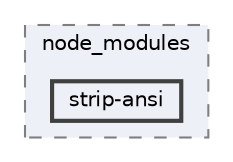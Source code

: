 digraph "pkiclassroomrescheduler/src/main/frontend/node_modules/jest-watch-typeahead/node_modules/strip-ansi"
{
 // LATEX_PDF_SIZE
  bgcolor="transparent";
  edge [fontname=Helvetica,fontsize=10,labelfontname=Helvetica,labelfontsize=10];
  node [fontname=Helvetica,fontsize=10,shape=box,height=0.2,width=0.4];
  compound=true
  subgraph clusterdir_8c1174610151f99428fe0f8c9201e1f2 {
    graph [ bgcolor="#edf0f7", pencolor="grey50", label="node_modules", fontname=Helvetica,fontsize=10 style="filled,dashed", URL="dir_8c1174610151f99428fe0f8c9201e1f2.html",tooltip=""]
  dir_289e152982ec95ae861b7debf11295ea [label="strip-ansi", fillcolor="#edf0f7", color="grey25", style="filled,bold", URL="dir_289e152982ec95ae861b7debf11295ea.html",tooltip=""];
  }
}
